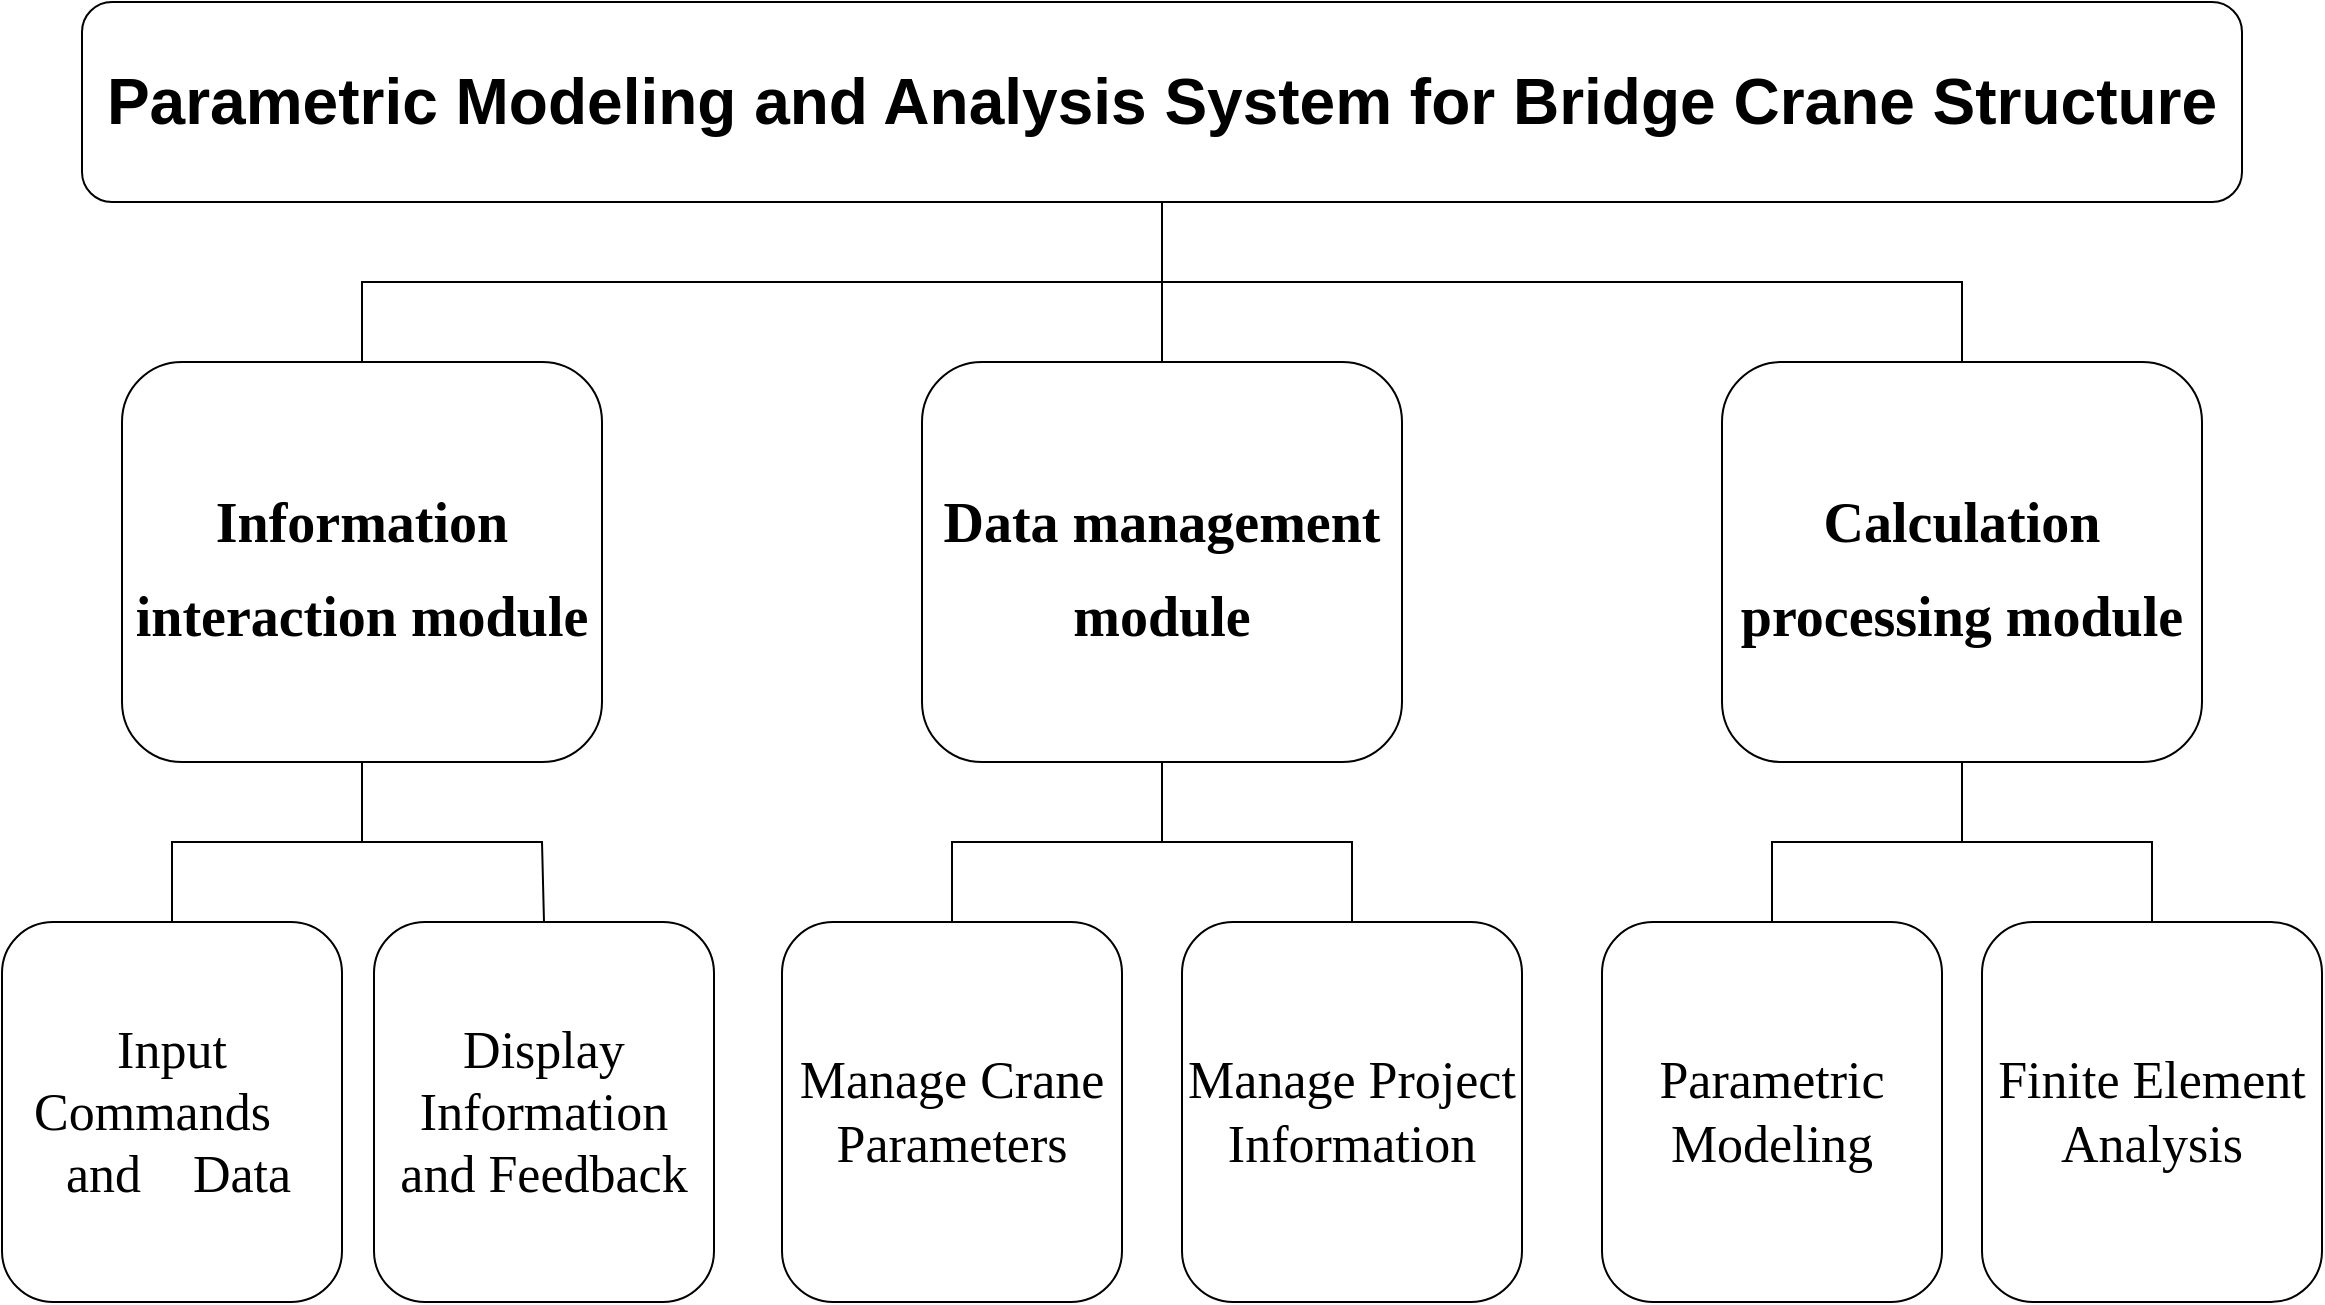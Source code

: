 <mxfile version="20.8.19" type="github" pages="2">
  <diagram name="第 1 页" id="ycf7j_vguIzHzn9UkBiQ">
    <mxGraphModel dx="2607" dy="1345" grid="0" gridSize="10" guides="1" tooltips="1" connect="1" arrows="1" fold="1" page="1" pageScale="1" pageWidth="1654" pageHeight="2336" math="0" shadow="0">
      <root>
        <mxCell id="0" />
        <mxCell id="1" parent="0" />
        <mxCell id="6bAm6665xSB6OLJB_4wi-1" value="&lt;h1&gt;&lt;font style=&quot;font-size: 32px;&quot;&gt;Parametric Modeling and Analysis System for Bridge Crane Structure&lt;/font&gt;&lt;/h1&gt;" style="rounded=1;whiteSpace=wrap;html=1;labelBackgroundColor=none;" vertex="1" parent="1">
          <mxGeometry x="287" y="263" width="1080" height="100" as="geometry" />
        </mxCell>
        <mxCell id="6bAm6665xSB6OLJB_4wi-2" value="&lt;h2&gt;&lt;font style=&quot;font-size: 28px;&quot;&gt;Information interaction module&lt;/font&gt;&lt;/h2&gt;" style="rounded=1;whiteSpace=wrap;html=1;fontFamily=Verdana;fontSize=26;labelBackgroundColor=none;" vertex="1" parent="1">
          <mxGeometry x="307" y="443" width="240" height="200" as="geometry" />
        </mxCell>
        <mxCell id="6bAm6665xSB6OLJB_4wi-3" value="&lt;h2&gt;&lt;font style=&quot;font-size: 28px;&quot;&gt;Data management module&lt;/font&gt;&lt;/h2&gt;" style="rounded=1;whiteSpace=wrap;html=1;fontFamily=Verdana;fontSize=26;labelBackgroundColor=none;" vertex="1" parent="1">
          <mxGeometry x="707" y="443" width="240" height="200" as="geometry" />
        </mxCell>
        <mxCell id="6bAm6665xSB6OLJB_4wi-4" value="&lt;h2&gt;&lt;font style=&quot;font-size: 28px;&quot;&gt;Calculation processing module&lt;/font&gt;&lt;/h2&gt;" style="rounded=1;whiteSpace=wrap;html=1;fontFamily=Verdana;fontSize=26;labelBackgroundColor=none;" vertex="1" parent="1">
          <mxGeometry x="1107" y="443" width="240" height="200" as="geometry" />
        </mxCell>
        <mxCell id="6bAm6665xSB6OLJB_4wi-5" value="&lt;p&gt;&lt;font style=&quot;font-size: 26px;&quot;&gt;Input Commands&amp;nbsp; &amp;nbsp; &amp;nbsp;and&amp;nbsp; &amp;nbsp; Data&lt;/font&gt;&lt;/p&gt;" style="rounded=1;whiteSpace=wrap;html=1;fontFamily=Verdana;fontSize=26;labelBackgroundColor=none;" vertex="1" parent="1">
          <mxGeometry x="247" y="723" width="170" height="190" as="geometry" />
        </mxCell>
        <mxCell id="6bAm6665xSB6OLJB_4wi-7" value="&lt;p&gt;&lt;font style=&quot;font-size: 26px;&quot;&gt;Display Information and Feedback&lt;/font&gt;&lt;/p&gt;" style="rounded=1;whiteSpace=wrap;html=1;fontFamily=Verdana;fontSize=26;labelBackgroundColor=none;" vertex="1" parent="1">
          <mxGeometry x="433" y="723" width="170" height="190" as="geometry" />
        </mxCell>
        <mxCell id="6bAm6665xSB6OLJB_4wi-8" value="&lt;p&gt;&lt;font style=&quot;font-size: 26px;&quot;&gt;Manage Project Information&lt;/font&gt;&lt;/p&gt;" style="rounded=1;whiteSpace=wrap;html=1;fontFamily=Verdana;fontSize=26;labelBackgroundColor=none;" vertex="1" parent="1">
          <mxGeometry x="837" y="723" width="170" height="190" as="geometry" />
        </mxCell>
        <mxCell id="6bAm6665xSB6OLJB_4wi-9" value="&lt;p&gt;Manage Crane Parameters&lt;br&gt;&lt;/p&gt;" style="rounded=1;whiteSpace=wrap;html=1;fontFamily=Verdana;fontSize=26;labelBackgroundColor=none;" vertex="1" parent="1">
          <mxGeometry x="637" y="723" width="170" height="190" as="geometry" />
        </mxCell>
        <mxCell id="6bAm6665xSB6OLJB_4wi-10" value="&lt;p&gt;Parametric Modeling&lt;br&gt;&lt;/p&gt;" style="rounded=1;whiteSpace=wrap;html=1;fontFamily=Verdana;fontSize=26;labelBackgroundColor=none;" vertex="1" parent="1">
          <mxGeometry x="1047" y="723" width="170" height="190" as="geometry" />
        </mxCell>
        <mxCell id="6bAm6665xSB6OLJB_4wi-11" value="&lt;p&gt;Finite Element Analysis&lt;br&gt;&lt;/p&gt;" style="rounded=1;whiteSpace=wrap;html=1;fontFamily=Verdana;fontSize=26;labelBackgroundColor=none;" vertex="1" parent="1">
          <mxGeometry x="1237" y="723" width="170" height="190" as="geometry" />
        </mxCell>
        <mxCell id="6bAm6665xSB6OLJB_4wi-15" value="" style="endArrow=none;html=1;rounded=0;fontFamily=Helvetica;fontSize=28;entryX=0.5;entryY=1;entryDx=0;entryDy=0;exitX=0.5;exitY=0;exitDx=0;exitDy=0;labelBackgroundColor=none;fontColor=default;" edge="1" parent="1" source="6bAm6665xSB6OLJB_4wi-7" target="6bAm6665xSB6OLJB_4wi-2">
          <mxGeometry width="50" height="50" relative="1" as="geometry">
            <mxPoint x="1017" y="593" as="sourcePoint" />
            <mxPoint x="1067" y="543" as="targetPoint" />
            <Array as="points">
              <mxPoint x="517" y="683" />
              <mxPoint x="427" y="683" />
            </Array>
          </mxGeometry>
        </mxCell>
        <mxCell id="6bAm6665xSB6OLJB_4wi-16" value="" style="endArrow=none;html=1;rounded=0;fontFamily=Helvetica;fontSize=28;entryX=0.5;entryY=1;entryDx=0;entryDy=0;labelBackgroundColor=none;fontColor=default;" edge="1" parent="1" source="6bAm6665xSB6OLJB_4wi-3" target="6bAm6665xSB6OLJB_4wi-1">
          <mxGeometry width="50" height="50" relative="1" as="geometry">
            <mxPoint x="1027" y="603" as="sourcePoint" />
            <mxPoint x="1077" y="553" as="targetPoint" />
          </mxGeometry>
        </mxCell>
        <mxCell id="6bAm6665xSB6OLJB_4wi-17" value="" style="endArrow=none;html=1;rounded=0;fontFamily=Helvetica;fontSize=28;entryX=0.5;entryY=1;entryDx=0;entryDy=0;exitX=0.5;exitY=0;exitDx=0;exitDy=0;labelBackgroundColor=none;fontColor=default;" edge="1" parent="1" source="6bAm6665xSB6OLJB_4wi-4" target="6bAm6665xSB6OLJB_4wi-1">
          <mxGeometry width="50" height="50" relative="1" as="geometry">
            <mxPoint x="1037" y="613" as="sourcePoint" />
            <mxPoint x="1087" y="563" as="targetPoint" />
            <Array as="points">
              <mxPoint x="1227" y="403" />
              <mxPoint x="827" y="403" />
            </Array>
          </mxGeometry>
        </mxCell>
        <mxCell id="6bAm6665xSB6OLJB_4wi-18" value="" style="endArrow=none;html=1;rounded=0;fontFamily=Helvetica;fontSize=28;entryX=0.5;entryY=1;entryDx=0;entryDy=0;exitX=0.5;exitY=0;exitDx=0;exitDy=0;labelBackgroundColor=none;fontColor=default;" edge="1" parent="1" source="6bAm6665xSB6OLJB_4wi-2" target="6bAm6665xSB6OLJB_4wi-1">
          <mxGeometry width="50" height="50" relative="1" as="geometry">
            <mxPoint x="1047" y="623" as="sourcePoint" />
            <mxPoint x="1097" y="573" as="targetPoint" />
            <Array as="points">
              <mxPoint x="427" y="403" />
              <mxPoint x="827" y="403" />
            </Array>
          </mxGeometry>
        </mxCell>
        <mxCell id="6bAm6665xSB6OLJB_4wi-19" value="" style="endArrow=none;html=1;rounded=0;fontFamily=Helvetica;fontSize=28;entryX=0.5;entryY=1;entryDx=0;entryDy=0;exitX=0.5;exitY=0;exitDx=0;exitDy=0;labelBackgroundColor=none;fontColor=default;" edge="1" parent="1" source="6bAm6665xSB6OLJB_4wi-9" target="6bAm6665xSB6OLJB_4wi-3">
          <mxGeometry width="50" height="50" relative="1" as="geometry">
            <mxPoint x="1057" y="633" as="sourcePoint" />
            <mxPoint x="1107" y="583" as="targetPoint" />
            <Array as="points">
              <mxPoint x="722" y="683" />
              <mxPoint x="827" y="683" />
            </Array>
          </mxGeometry>
        </mxCell>
        <mxCell id="6bAm6665xSB6OLJB_4wi-20" value="" style="endArrow=none;html=1;rounded=0;fontFamily=Helvetica;fontSize=28;entryX=0.5;entryY=1;entryDx=0;entryDy=0;exitX=0.5;exitY=0;exitDx=0;exitDy=0;labelBackgroundColor=none;fontColor=default;" edge="1" parent="1" source="6bAm6665xSB6OLJB_4wi-8" target="6bAm6665xSB6OLJB_4wi-3">
          <mxGeometry width="50" height="50" relative="1" as="geometry">
            <mxPoint x="1067" y="643" as="sourcePoint" />
            <mxPoint x="1117" y="593" as="targetPoint" />
            <Array as="points">
              <mxPoint x="922" y="683" />
              <mxPoint x="827" y="683" />
            </Array>
          </mxGeometry>
        </mxCell>
        <mxCell id="6bAm6665xSB6OLJB_4wi-21" value="" style="endArrow=none;html=1;rounded=0;fontFamily=Helvetica;fontSize=28;entryX=0.5;entryY=1;entryDx=0;entryDy=0;exitX=0.5;exitY=0;exitDx=0;exitDy=0;labelBackgroundColor=none;fontColor=default;" edge="1" parent="1" source="6bAm6665xSB6OLJB_4wi-10" target="6bAm6665xSB6OLJB_4wi-4">
          <mxGeometry width="50" height="50" relative="1" as="geometry">
            <mxPoint x="1077" y="653" as="sourcePoint" />
            <mxPoint x="1127" y="603" as="targetPoint" />
            <Array as="points">
              <mxPoint x="1132" y="683" />
              <mxPoint x="1227" y="683" />
            </Array>
          </mxGeometry>
        </mxCell>
        <mxCell id="6bAm6665xSB6OLJB_4wi-22" value="" style="endArrow=none;html=1;rounded=0;fontFamily=Helvetica;fontSize=28;entryX=0.5;entryY=1;entryDx=0;entryDy=0;exitX=0.5;exitY=0;exitDx=0;exitDy=0;labelBackgroundColor=none;fontColor=default;" edge="1" parent="1" source="6bAm6665xSB6OLJB_4wi-11" target="6bAm6665xSB6OLJB_4wi-4">
          <mxGeometry width="50" height="50" relative="1" as="geometry">
            <mxPoint x="1087" y="663" as="sourcePoint" />
            <mxPoint x="1137" y="613" as="targetPoint" />
            <Array as="points">
              <mxPoint x="1322" y="683" />
              <mxPoint x="1227" y="683" />
            </Array>
          </mxGeometry>
        </mxCell>
        <mxCell id="6bAm6665xSB6OLJB_4wi-23" value="" style="endArrow=none;html=1;rounded=0;fontFamily=Helvetica;fontSize=28;entryX=0.5;entryY=1;entryDx=0;entryDy=0;exitX=0.5;exitY=0;exitDx=0;exitDy=0;labelBackgroundColor=none;fontColor=default;" edge="1" parent="1" source="6bAm6665xSB6OLJB_4wi-5" target="6bAm6665xSB6OLJB_4wi-2">
          <mxGeometry width="50" height="50" relative="1" as="geometry">
            <mxPoint x="1097" y="673" as="sourcePoint" />
            <mxPoint x="1147" y="623" as="targetPoint" />
            <Array as="points">
              <mxPoint x="332" y="683" />
              <mxPoint x="427" y="683" />
            </Array>
          </mxGeometry>
        </mxCell>
      </root>
    </mxGraphModel>
  </diagram>
  <diagram id="cCQWgMtyQ9xVLm-9CHRU" name="第 2 页">
    <mxGraphModel dx="1195" dy="617" grid="1" gridSize="10" guides="1" tooltips="1" connect="1" arrows="1" fold="1" page="1" pageScale="1" pageWidth="1654" pageHeight="2336" math="0" shadow="0">
      <root>
        <mxCell id="0" />
        <mxCell id="1" parent="0" />
        <mxCell id="rpjM5rqR6dDSmTj9Ufwr-1" value="&lt;h1&gt;&lt;font style=&quot;font-size: 36px;&quot;&gt;Project&lt;/font&gt;&lt;/h1&gt;" style="rounded=0;whiteSpace=wrap;html=1;" vertex="1" parent="1">
          <mxGeometry x="360" y="450" width="150" height="110" as="geometry" />
        </mxCell>
        <mxCell id="rpjM5rqR6dDSmTj9Ufwr-2" value="Weight&amp;nbsp;" style="ellipse;whiteSpace=wrap;html=1;fontFamily=Helvetica;fontSize=24;" vertex="1" parent="1">
          <mxGeometry x="890" y="635" width="180" height="50" as="geometry" />
        </mxCell>
        <mxCell id="rpjM5rqR6dDSmTj9Ufwr-3" value="&lt;font style=&quot;font-size: 24px;&quot;&gt;Device Name&lt;/font&gt;" style="ellipse;whiteSpace=wrap;html=1;fontFamily=Helvetica;fontSize=28;" vertex="1" parent="1">
          <mxGeometry x="230" y="580" width="180" height="50" as="geometry" />
        </mxCell>
        <mxCell id="rpjM5rqR6dDSmTj9Ufwr-4" value="&lt;h2&gt;&lt;font style=&quot;font-size: 32px;&quot;&gt;Crane Parameters&lt;/font&gt;&lt;/h2&gt;" style="rounded=0;whiteSpace=wrap;html=1;" vertex="1" parent="1">
          <mxGeometry x="620" y="320" width="220" height="80" as="geometry" />
        </mxCell>
        <mxCell id="rpjM5rqR6dDSmTj9Ufwr-5" value="&lt;h2&gt;&lt;font style=&quot;font-size: 32px;&quot;&gt;Load and Constraint Parameters&lt;/font&gt;&lt;/h2&gt;" style="rounded=0;whiteSpace=wrap;html=1;" vertex="1" parent="1">
          <mxGeometry x="620" y="600" width="220" height="120" as="geometry" />
        </mxCell>
        <mxCell id="iSw2Bme7cuxjauIEPzNs-1" value="&lt;p style=&quot;font-size: 28px;&quot;&gt;&lt;font style=&quot;font-size: 28px;&quot;&gt;Crane Type&lt;/font&gt;&lt;/p&gt;" style="rounded=0;whiteSpace=wrap;html=1;fontFamily=Verdana;fontSize=28;" vertex="1" parent="1">
          <mxGeometry x="920" y="200" width="170" height="80" as="geometry" />
        </mxCell>
        <mxCell id="iSw2Bme7cuxjauIEPzNs-2" value="&lt;p style=&quot;font-size: 28px;&quot;&gt;&lt;font style=&quot;font-size: 28px;&quot;&gt;Integral Parameters&lt;/font&gt;&lt;/p&gt;" style="rounded=0;whiteSpace=wrap;html=1;fontFamily=Verdana;fontSize=28;" vertex="1" parent="1">
          <mxGeometry x="920" y="320" width="170" height="80" as="geometry" />
        </mxCell>
        <mxCell id="Fw-wr2e0vy1Fs69fPaS9-1" value="&lt;p style=&quot;font-size: 28px;&quot;&gt;&lt;font style=&quot;font-size: 28px;&quot;&gt;Structure Parameters&lt;/font&gt;&lt;br style=&quot;font-size: 28px;&quot;&gt;&lt;/p&gt;" style="rounded=0;whiteSpace=wrap;html=1;fontFamily=Verdana;fontSize=28;" vertex="1" parent="1">
          <mxGeometry x="920" y="440" width="170" height="80" as="geometry" />
        </mxCell>
        <mxCell id="Fw-wr2e0vy1Fs69fPaS9-3" value="Primary Beam" style="ellipse;whiteSpace=wrap;html=1;fontFamily=Helvetica;fontSize=24;" vertex="1" parent="1">
          <mxGeometry x="1130" y="410" width="180" height="50" as="geometry" />
        </mxCell>
        <mxCell id="Fw-wr2e0vy1Fs69fPaS9-5" value="Item Number" style="ellipse;whiteSpace=wrap;html=1;fontFamily=Helvetica;fontSize=24;" vertex="1" parent="1">
          <mxGeometry x="230" y="380" width="180" height="50" as="geometry" />
        </mxCell>
        <mxCell id="Fw-wr2e0vy1Fs69fPaS9-6" value="Trolley Position" style="ellipse;whiteSpace=wrap;html=1;fontFamily=Helvetica;fontSize=24;" vertex="1" parent="1">
          <mxGeometry x="880" y="710" width="180" height="50" as="geometry" />
        </mxCell>
        <mxCell id="I4TDb45q7dqxqLJ3P50U-1" value="Load" style="ellipse;whiteSpace=wrap;html=1;fontFamily=Helvetica;fontSize=24;" vertex="1" parent="1">
          <mxGeometry x="880" y="560" width="180" height="50" as="geometry" />
        </mxCell>
        <mxCell id="I4TDb45q7dqxqLJ3P50U-14" value="End Beam" style="ellipse;whiteSpace=wrap;html=1;fontFamily=Helvetica;fontSize=24;" vertex="1" parent="1">
          <mxGeometry x="1130" y="500" width="180" height="50" as="geometry" />
        </mxCell>
        <mxCell id="Rwy301wZzgn80h3kD4oo-1" value="" style="endArrow=none;html=1;rounded=0;entryX=0.5;entryY=0;entryDx=0;entryDy=0;exitX=0.997;exitY=0.57;exitDx=0;exitDy=0;exitPerimeter=0;" edge="1" parent="1" source="Fw-wr2e0vy1Fs69fPaS9-5" target="rpjM5rqR6dDSmTj9Ufwr-1">
          <mxGeometry width="50" height="50" relative="1" as="geometry">
            <mxPoint x="570" y="540" as="sourcePoint" />
            <mxPoint x="620" y="490" as="targetPoint" />
          </mxGeometry>
        </mxCell>
        <mxCell id="Rwy301wZzgn80h3kD4oo-2" value="" style="endArrow=none;html=1;rounded=0;entryX=0.5;entryY=1;entryDx=0;entryDy=0;exitX=1;exitY=0.5;exitDx=0;exitDy=0;" edge="1" parent="1" source="rpjM5rqR6dDSmTj9Ufwr-3" target="rpjM5rqR6dDSmTj9Ufwr-1">
          <mxGeometry width="50" height="50" relative="1" as="geometry">
            <mxPoint x="570" y="540" as="sourcePoint" />
            <mxPoint x="620" y="490" as="targetPoint" />
          </mxGeometry>
        </mxCell>
        <mxCell id="Rwy301wZzgn80h3kD4oo-3" value="" style="endArrow=none;html=1;rounded=0;entryX=1;entryY=0.5;entryDx=0;entryDy=0;exitX=0;exitY=0.5;exitDx=0;exitDy=0;" edge="1" parent="1" source="rpjM5rqR6dDSmTj9Ufwr-5" target="rpjM5rqR6dDSmTj9Ufwr-1">
          <mxGeometry width="50" height="50" relative="1" as="geometry">
            <mxPoint x="570" y="540" as="sourcePoint" />
            <mxPoint x="620" y="490" as="targetPoint" />
            <Array as="points">
              <mxPoint x="560" y="660" />
              <mxPoint x="560" y="505" />
            </Array>
          </mxGeometry>
        </mxCell>
        <mxCell id="Rwy301wZzgn80h3kD4oo-4" value="" style="endArrow=none;html=1;rounded=0;entryX=1;entryY=0.5;entryDx=0;entryDy=0;exitX=0;exitY=0.5;exitDx=0;exitDy=0;" edge="1" parent="1" source="rpjM5rqR6dDSmTj9Ufwr-4" target="rpjM5rqR6dDSmTj9Ufwr-1">
          <mxGeometry width="50" height="50" relative="1" as="geometry">
            <mxPoint x="570" y="420" as="sourcePoint" />
            <mxPoint x="620" y="590" as="targetPoint" />
            <Array as="points">
              <mxPoint x="560" y="360" />
              <mxPoint x="560" y="505" />
            </Array>
          </mxGeometry>
        </mxCell>
        <mxCell id="Rwy301wZzgn80h3kD4oo-5" value="" style="endArrow=none;html=1;rounded=0;entryX=1;entryY=0.5;entryDx=0;entryDy=0;exitX=0;exitY=0.5;exitDx=0;exitDy=0;" edge="1" parent="1" source="iSw2Bme7cuxjauIEPzNs-2" target="rpjM5rqR6dDSmTj9Ufwr-4">
          <mxGeometry width="50" height="50" relative="1" as="geometry">
            <mxPoint x="690" y="500" as="sourcePoint" />
            <mxPoint x="740" y="450" as="targetPoint" />
          </mxGeometry>
        </mxCell>
        <mxCell id="Rwy301wZzgn80h3kD4oo-6" value="" style="endArrow=none;html=1;rounded=0;entryX=1;entryY=0.5;entryDx=0;entryDy=0;exitX=0;exitY=0.5;exitDx=0;exitDy=0;" edge="1" parent="1" source="iSw2Bme7cuxjauIEPzNs-1" target="rpjM5rqR6dDSmTj9Ufwr-4">
          <mxGeometry width="50" height="50" relative="1" as="geometry">
            <mxPoint x="690" y="500" as="sourcePoint" />
            <mxPoint x="740" y="450" as="targetPoint" />
            <Array as="points">
              <mxPoint x="880" y="240" />
              <mxPoint x="880" y="360" />
            </Array>
          </mxGeometry>
        </mxCell>
        <mxCell id="Rwy301wZzgn80h3kD4oo-7" value="" style="endArrow=none;html=1;rounded=0;entryX=1;entryY=0.5;entryDx=0;entryDy=0;exitX=0;exitY=0.5;exitDx=0;exitDy=0;" edge="1" parent="1" source="Fw-wr2e0vy1Fs69fPaS9-1" target="rpjM5rqR6dDSmTj9Ufwr-4">
          <mxGeometry width="50" height="50" relative="1" as="geometry">
            <mxPoint x="690" y="500" as="sourcePoint" />
            <mxPoint x="740" y="450" as="targetPoint" />
            <Array as="points">
              <mxPoint x="880" y="480" />
              <mxPoint x="880" y="360" />
            </Array>
          </mxGeometry>
        </mxCell>
        <mxCell id="Rwy301wZzgn80h3kD4oo-8" value="" style="endArrow=none;html=1;rounded=0;entryX=1;entryY=0.5;entryDx=0;entryDy=0;exitX=0;exitY=0.5;exitDx=0;exitDy=0;" edge="1" parent="1" source="rpjM5rqR6dDSmTj9Ufwr-2" target="rpjM5rqR6dDSmTj9Ufwr-5">
          <mxGeometry width="50" height="50" relative="1" as="geometry">
            <mxPoint x="690" y="500" as="sourcePoint" />
            <mxPoint x="740" y="450" as="targetPoint" />
          </mxGeometry>
        </mxCell>
        <mxCell id="Rwy301wZzgn80h3kD4oo-9" value="" style="endArrow=none;html=1;rounded=0;entryX=1;entryY=0.25;entryDx=0;entryDy=0;exitX=0;exitY=0.5;exitDx=0;exitDy=0;" edge="1" parent="1" source="I4TDb45q7dqxqLJ3P50U-1" target="rpjM5rqR6dDSmTj9Ufwr-5">
          <mxGeometry width="50" height="50" relative="1" as="geometry">
            <mxPoint x="690" y="500" as="sourcePoint" />
            <mxPoint x="740" y="450" as="targetPoint" />
          </mxGeometry>
        </mxCell>
        <mxCell id="Rwy301wZzgn80h3kD4oo-10" value="" style="endArrow=none;html=1;rounded=0;entryX=1;entryY=0.75;entryDx=0;entryDy=0;exitX=0;exitY=0.5;exitDx=0;exitDy=0;" edge="1" parent="1" source="Fw-wr2e0vy1Fs69fPaS9-6" target="rpjM5rqR6dDSmTj9Ufwr-5">
          <mxGeometry width="50" height="50" relative="1" as="geometry">
            <mxPoint x="690" y="500" as="sourcePoint" />
            <mxPoint x="740" y="450" as="targetPoint" />
          </mxGeometry>
        </mxCell>
        <mxCell id="Rwy301wZzgn80h3kD4oo-11" value="" style="endArrow=none;html=1;rounded=0;entryX=1;entryY=0.75;entryDx=0;entryDy=0;exitX=0;exitY=0.5;exitDx=0;exitDy=0;" edge="1" parent="1" source="I4TDb45q7dqxqLJ3P50U-14" target="Fw-wr2e0vy1Fs69fPaS9-1">
          <mxGeometry width="50" height="50" relative="1" as="geometry">
            <mxPoint x="690" y="500" as="sourcePoint" />
            <mxPoint x="740" y="450" as="targetPoint" />
          </mxGeometry>
        </mxCell>
        <mxCell id="Rwy301wZzgn80h3kD4oo-12" value="" style="endArrow=none;html=1;rounded=0;entryX=1;entryY=0.25;entryDx=0;entryDy=0;exitX=0;exitY=0.5;exitDx=0;exitDy=0;" edge="1" parent="1" source="Fw-wr2e0vy1Fs69fPaS9-3" target="Fw-wr2e0vy1Fs69fPaS9-1">
          <mxGeometry width="50" height="50" relative="1" as="geometry">
            <mxPoint x="690" y="500" as="sourcePoint" />
            <mxPoint x="740" y="450" as="targetPoint" />
          </mxGeometry>
        </mxCell>
      </root>
    </mxGraphModel>
  </diagram>
</mxfile>

